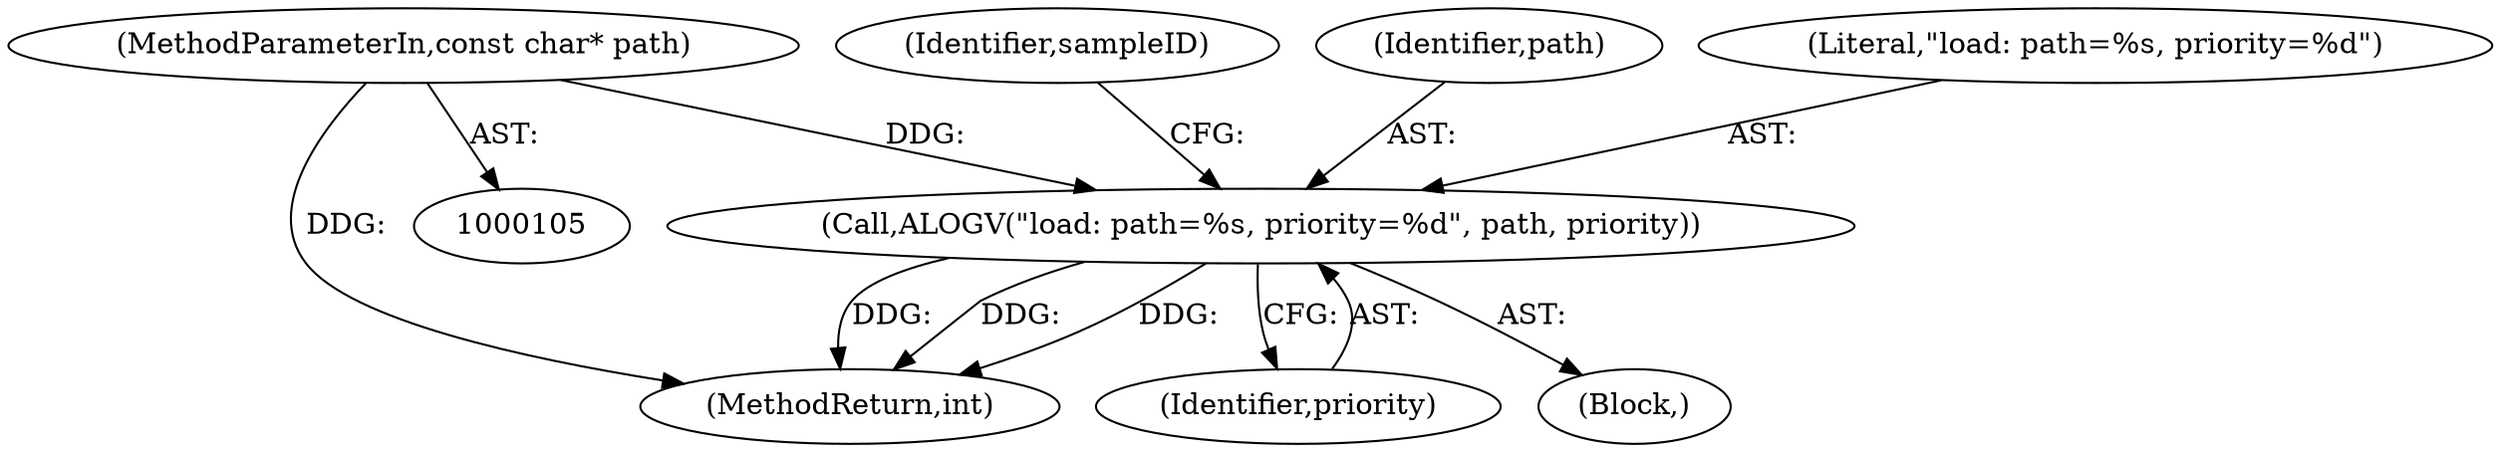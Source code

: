 digraph "0_Android_19c47afbc402542720ddd280e1bbde3b2277b586_0@pointer" {
"1000106" [label="(MethodParameterIn,const char* path)"];
"1000109" [label="(Call,ALOGV(\"load: path=%s, priority=%d\", path, priority))"];
"1000133" [label="(MethodReturn,int)"];
"1000109" [label="(Call,ALOGV(\"load: path=%s, priority=%d\", path, priority))"];
"1000117" [label="(Identifier,sampleID)"];
"1000106" [label="(MethodParameterIn,const char* path)"];
"1000112" [label="(Identifier,priority)"];
"1000111" [label="(Identifier,path)"];
"1000110" [label="(Literal,\"load: path=%s, priority=%d\")"];
"1000108" [label="(Block,)"];
"1000106" -> "1000105"  [label="AST: "];
"1000106" -> "1000133"  [label="DDG: "];
"1000106" -> "1000109"  [label="DDG: "];
"1000109" -> "1000108"  [label="AST: "];
"1000109" -> "1000112"  [label="CFG: "];
"1000110" -> "1000109"  [label="AST: "];
"1000111" -> "1000109"  [label="AST: "];
"1000112" -> "1000109"  [label="AST: "];
"1000117" -> "1000109"  [label="CFG: "];
"1000109" -> "1000133"  [label="DDG: "];
"1000109" -> "1000133"  [label="DDG: "];
"1000109" -> "1000133"  [label="DDG: "];
}
